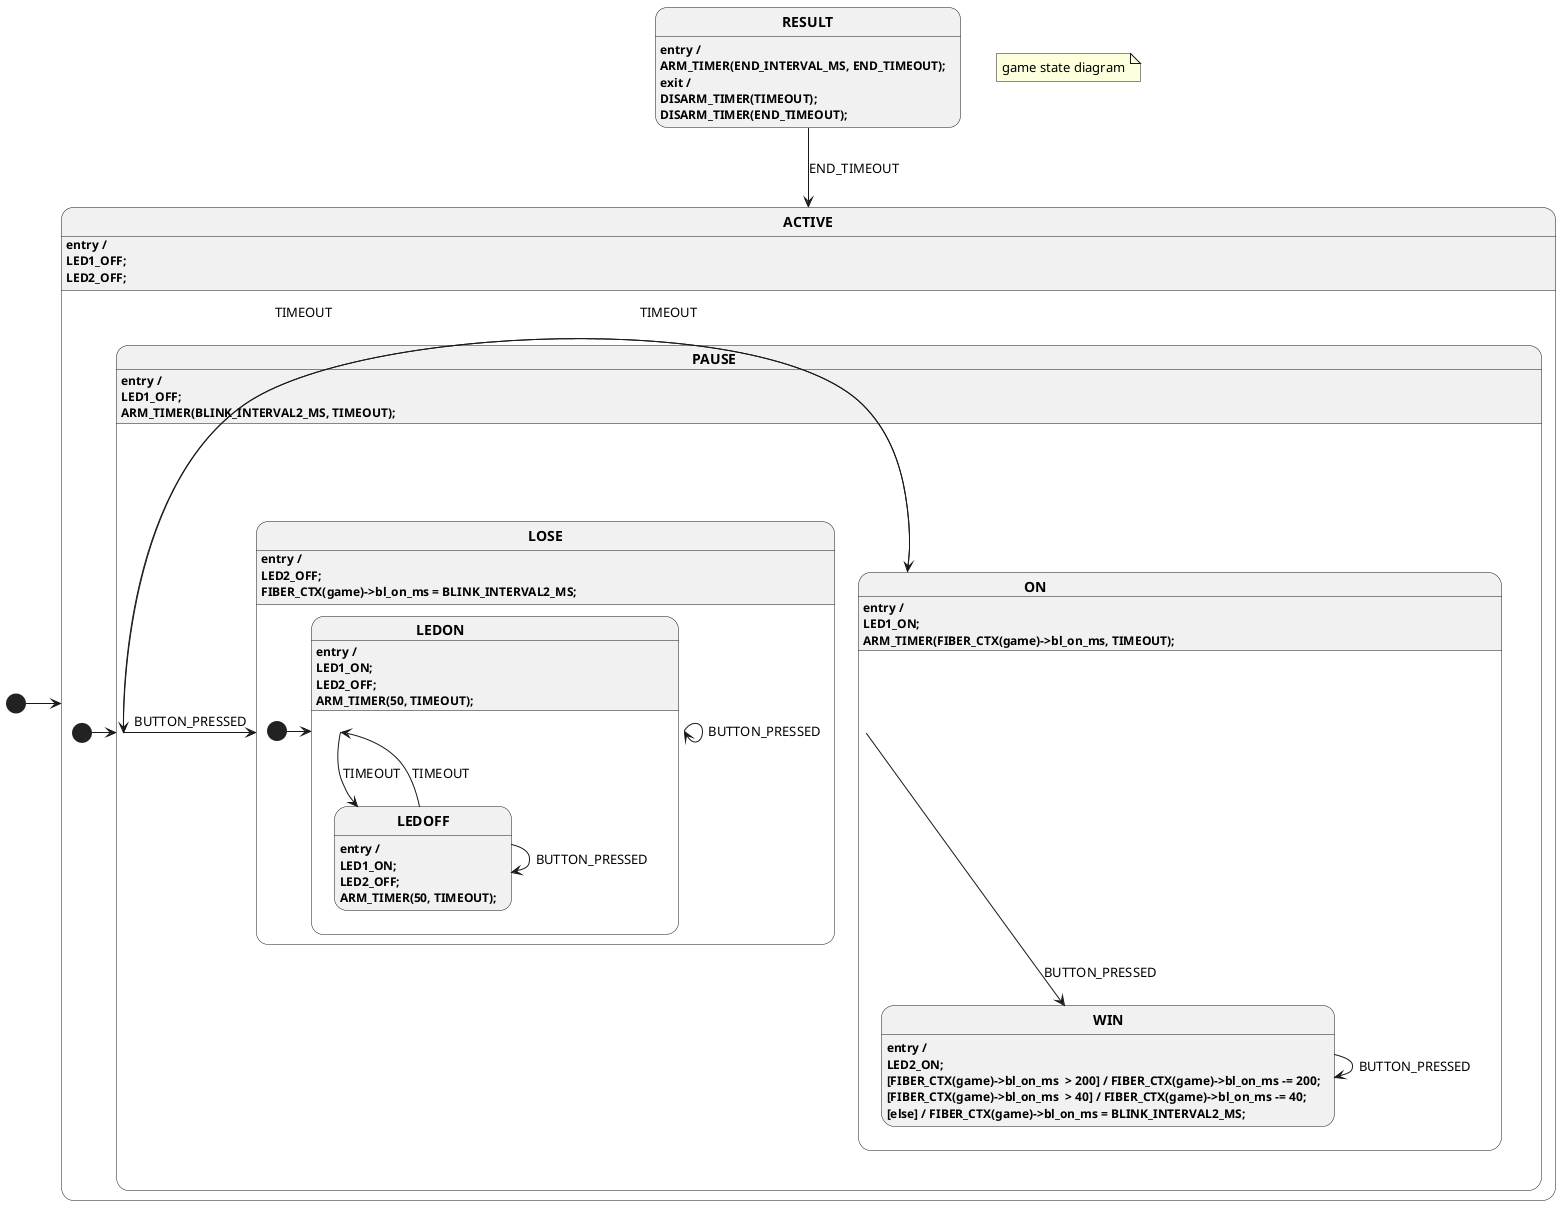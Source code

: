 @startuml

skinparam state {
  FontStyle bold
}

note "game state diagram" as TITLENOTE

[*] -> ACTIVE
state ACTIVE {
ACTIVE : **entry /** 
ACTIVE : LED1_OFF;
ACTIVE : LED2_OFF;
    [*] -> PAUSE
state PAUSE {
PAUSE : **entry /** 
PAUSE : LED1_OFF;
PAUSE : ARM_TIMER(BLINK_INTERVAL2_MS, TIMEOUT);
    PAUSE -> ON : TIMEOUT 

    PAUSE -> LOSE : BUTTON_PRESSED 

}

state ON {
ON : **entry /** 
ON : LED1_ON;
ON : ARM_TIMER(FIBER_CTX(game)->bl_on_ms, TIMEOUT);
    ON --> PAUSE : TIMEOUT 

    ON --> WIN : BUTTON_PRESSED 

}

}

state RESULT {
RESULT : **entry /** 
RESULT : ARM_TIMER(END_INTERVAL_MS, END_TIMEOUT);
RESULT : **exit /** 
RESULT : DISARM_TIMER(TIMEOUT);
RESULT : DISARM_TIMER(END_TIMEOUT);
    RESULT --> ACTIVE : END_TIMEOUT 

state WIN {
WIN : **entry /** 
WIN : LED2_ON;                                                              
WIN : [FIBER_CTX(game)->bl_on_ms  > 200] / FIBER_CTX(game)->bl_on_ms -= 200;
WIN : [FIBER_CTX(game)->bl_on_ms  > 40] / FIBER_CTX(game)->bl_on_ms -= 40;  
WIN : [else] / FIBER_CTX(game)->bl_on_ms = BLINK_INTERVAL2_MS;              
    WIN --> WIN : BUTTON_PRESSED 

}

state LOSE {
LOSE : **entry /** 
LOSE : LED2_OFF;
LOSE : FIBER_CTX(game)->bl_on_ms = BLINK_INTERVAL2_MS;
    [*] -> LEDON
state LEDON {
LEDON : **entry /** 
LEDON : LED1_ON;
LEDON : LED2_OFF;
LEDON : ARM_TIMER(50, TIMEOUT);
    LEDON --> LEDON : BUTTON_PRESSED 

    LEDON --> LEDOFF : TIMEOUT 

}

state LEDOFF {
LEDOFF : **entry /** 
LEDOFF : LED1_ON;               
LEDOFF : LED2_OFF;              
LEDOFF : ARM_TIMER(50, TIMEOUT);
    LEDOFF --> LEDOFF : BUTTON_PRESSED 

    LEDOFF --> LEDON : TIMEOUT 

}

}

}

@enduml


